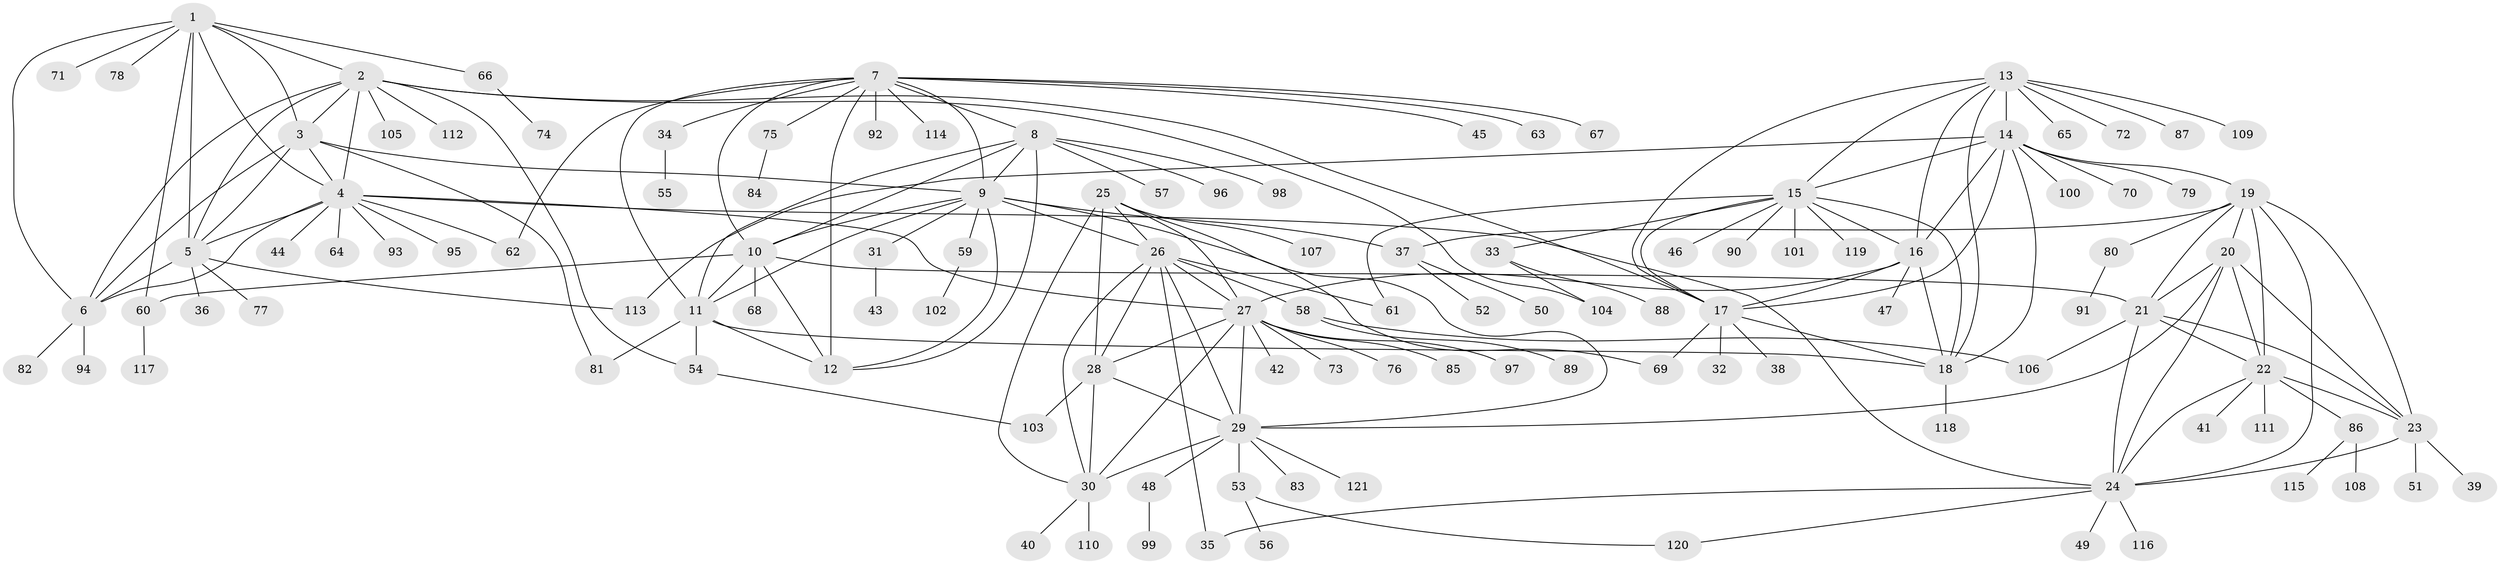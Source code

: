 // Generated by graph-tools (version 1.1) at 2025/37/03/09/25 02:37:44]
// undirected, 121 vertices, 189 edges
graph export_dot {
graph [start="1"]
  node [color=gray90,style=filled];
  1;
  2;
  3;
  4;
  5;
  6;
  7;
  8;
  9;
  10;
  11;
  12;
  13;
  14;
  15;
  16;
  17;
  18;
  19;
  20;
  21;
  22;
  23;
  24;
  25;
  26;
  27;
  28;
  29;
  30;
  31;
  32;
  33;
  34;
  35;
  36;
  37;
  38;
  39;
  40;
  41;
  42;
  43;
  44;
  45;
  46;
  47;
  48;
  49;
  50;
  51;
  52;
  53;
  54;
  55;
  56;
  57;
  58;
  59;
  60;
  61;
  62;
  63;
  64;
  65;
  66;
  67;
  68;
  69;
  70;
  71;
  72;
  73;
  74;
  75;
  76;
  77;
  78;
  79;
  80;
  81;
  82;
  83;
  84;
  85;
  86;
  87;
  88;
  89;
  90;
  91;
  92;
  93;
  94;
  95;
  96;
  97;
  98;
  99;
  100;
  101;
  102;
  103;
  104;
  105;
  106;
  107;
  108;
  109;
  110;
  111;
  112;
  113;
  114;
  115;
  116;
  117;
  118;
  119;
  120;
  121;
  1 -- 2;
  1 -- 3;
  1 -- 4;
  1 -- 5;
  1 -- 6;
  1 -- 60;
  1 -- 66;
  1 -- 71;
  1 -- 78;
  2 -- 3;
  2 -- 4;
  2 -- 5;
  2 -- 6;
  2 -- 17;
  2 -- 54;
  2 -- 104;
  2 -- 105;
  2 -- 112;
  3 -- 4;
  3 -- 5;
  3 -- 6;
  3 -- 9;
  3 -- 81;
  4 -- 5;
  4 -- 6;
  4 -- 24;
  4 -- 27;
  4 -- 44;
  4 -- 62;
  4 -- 64;
  4 -- 93;
  4 -- 95;
  5 -- 6;
  5 -- 36;
  5 -- 77;
  5 -- 113;
  6 -- 82;
  6 -- 94;
  7 -- 8;
  7 -- 9;
  7 -- 10;
  7 -- 11;
  7 -- 12;
  7 -- 34;
  7 -- 45;
  7 -- 62;
  7 -- 63;
  7 -- 67;
  7 -- 75;
  7 -- 92;
  7 -- 114;
  8 -- 9;
  8 -- 10;
  8 -- 11;
  8 -- 12;
  8 -- 57;
  8 -- 96;
  8 -- 98;
  9 -- 10;
  9 -- 11;
  9 -- 12;
  9 -- 26;
  9 -- 31;
  9 -- 37;
  9 -- 59;
  9 -- 69;
  10 -- 11;
  10 -- 12;
  10 -- 21;
  10 -- 60;
  10 -- 68;
  11 -- 12;
  11 -- 18;
  11 -- 54;
  11 -- 81;
  13 -- 14;
  13 -- 15;
  13 -- 16;
  13 -- 17;
  13 -- 18;
  13 -- 65;
  13 -- 72;
  13 -- 87;
  13 -- 109;
  14 -- 15;
  14 -- 16;
  14 -- 17;
  14 -- 18;
  14 -- 19;
  14 -- 70;
  14 -- 79;
  14 -- 100;
  14 -- 113;
  15 -- 16;
  15 -- 17;
  15 -- 18;
  15 -- 33;
  15 -- 46;
  15 -- 61;
  15 -- 90;
  15 -- 101;
  15 -- 119;
  16 -- 17;
  16 -- 18;
  16 -- 27;
  16 -- 47;
  17 -- 18;
  17 -- 32;
  17 -- 38;
  17 -- 69;
  18 -- 118;
  19 -- 20;
  19 -- 21;
  19 -- 22;
  19 -- 23;
  19 -- 24;
  19 -- 37;
  19 -- 80;
  20 -- 21;
  20 -- 22;
  20 -- 23;
  20 -- 24;
  20 -- 29;
  21 -- 22;
  21 -- 23;
  21 -- 24;
  21 -- 106;
  22 -- 23;
  22 -- 24;
  22 -- 41;
  22 -- 86;
  22 -- 111;
  23 -- 24;
  23 -- 39;
  23 -- 51;
  24 -- 35;
  24 -- 49;
  24 -- 116;
  24 -- 120;
  25 -- 26;
  25 -- 27;
  25 -- 28;
  25 -- 29;
  25 -- 30;
  25 -- 107;
  26 -- 27;
  26 -- 28;
  26 -- 29;
  26 -- 30;
  26 -- 35;
  26 -- 58;
  26 -- 61;
  27 -- 28;
  27 -- 29;
  27 -- 30;
  27 -- 42;
  27 -- 73;
  27 -- 76;
  27 -- 85;
  27 -- 97;
  28 -- 29;
  28 -- 30;
  28 -- 103;
  29 -- 30;
  29 -- 48;
  29 -- 53;
  29 -- 83;
  29 -- 121;
  30 -- 40;
  30 -- 110;
  31 -- 43;
  33 -- 88;
  33 -- 104;
  34 -- 55;
  37 -- 50;
  37 -- 52;
  48 -- 99;
  53 -- 56;
  53 -- 120;
  54 -- 103;
  58 -- 89;
  58 -- 106;
  59 -- 102;
  60 -- 117;
  66 -- 74;
  75 -- 84;
  80 -- 91;
  86 -- 108;
  86 -- 115;
}
